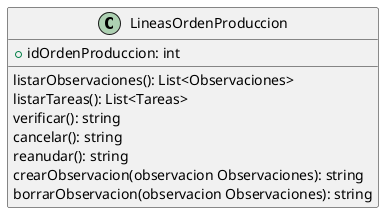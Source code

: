 @startuml LineasOrdenProduccion
class LineasOrdenProduccion{
    +idOrdenProduccion: int

    listarObservaciones(): List<Observaciones>
    listarTareas(): List<Tareas>
    verificar(): string
    cancelar(): string
    reanudar(): string
    crearObservacion(observacion Observaciones): string
    borrarObservacion(observacion Observaciones): string
}
@enduml